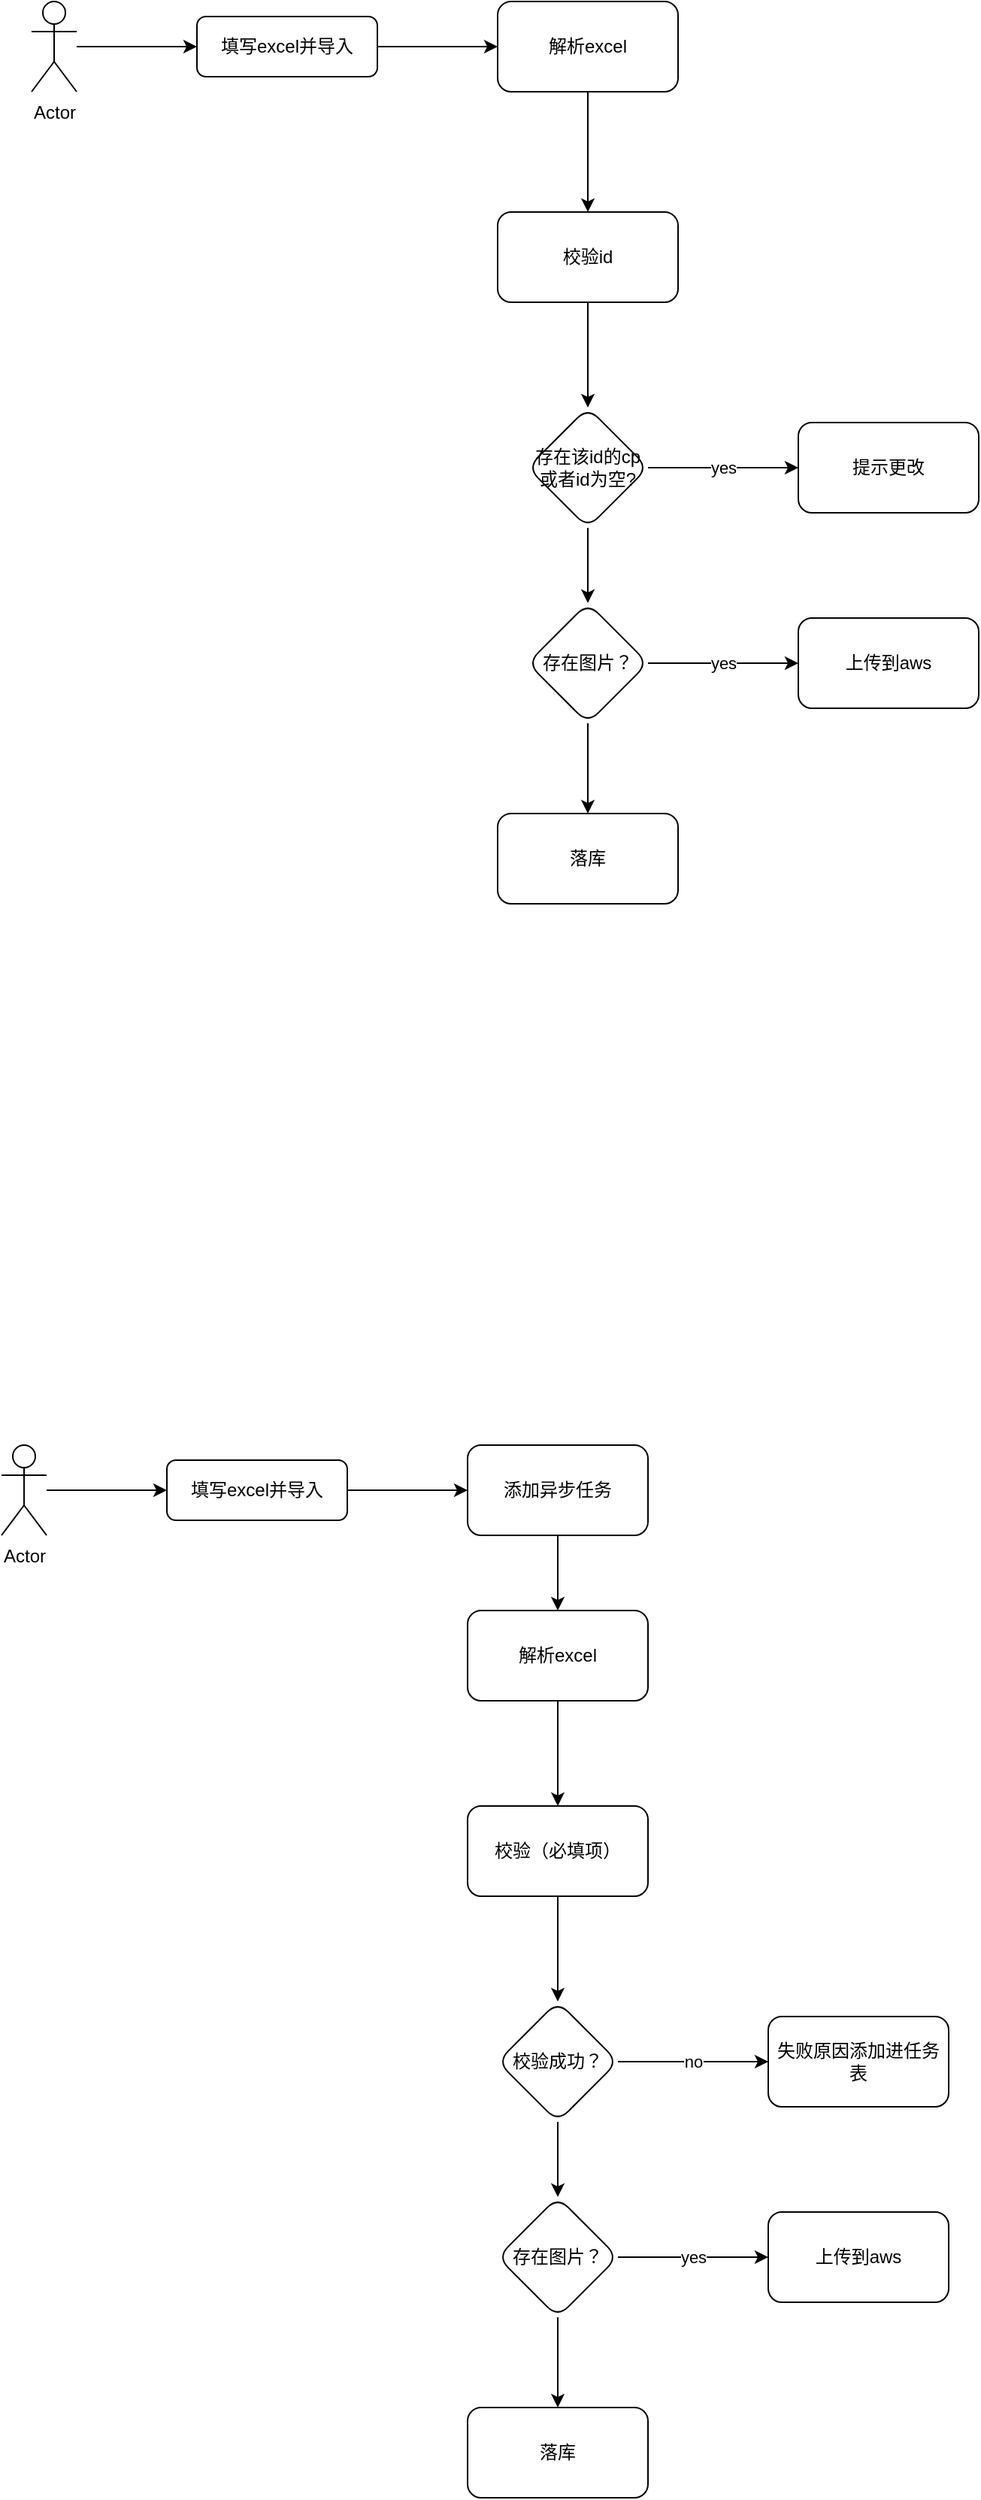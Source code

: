<mxfile version="20.2.4" type="github">
  <diagram id="C5RBs43oDa-KdzZeNtuy" name="Page-1">
    <mxGraphModel dx="1422" dy="762" grid="1" gridSize="10" guides="1" tooltips="1" connect="1" arrows="1" fold="1" page="1" pageScale="1" pageWidth="827" pageHeight="1169" math="0" shadow="0">
      <root>
        <mxCell id="WIyWlLk6GJQsqaUBKTNV-0" />
        <mxCell id="WIyWlLk6GJQsqaUBKTNV-1" parent="WIyWlLk6GJQsqaUBKTNV-0" />
        <mxCell id="h4UxrR37htb3M9ETU_Qf-5" value="" style="edgeStyle=orthogonalEdgeStyle;rounded=0;orthogonalLoop=1;jettySize=auto;html=1;" edge="1" parent="WIyWlLk6GJQsqaUBKTNV-1" source="h4UxrR37htb3M9ETU_Qf-0" target="h4UxrR37htb3M9ETU_Qf-4">
          <mxGeometry relative="1" as="geometry" />
        </mxCell>
        <mxCell id="h4UxrR37htb3M9ETU_Qf-0" value="Actor" style="shape=umlActor;verticalLabelPosition=bottom;verticalAlign=top;html=1;outlineConnect=0;" vertex="1" parent="WIyWlLk6GJQsqaUBKTNV-1">
          <mxGeometry x="110" y="610" width="30" height="60" as="geometry" />
        </mxCell>
        <mxCell id="h4UxrR37htb3M9ETU_Qf-7" value="" style="edgeStyle=orthogonalEdgeStyle;rounded=0;orthogonalLoop=1;jettySize=auto;html=1;" edge="1" parent="WIyWlLk6GJQsqaUBKTNV-1" source="h4UxrR37htb3M9ETU_Qf-4" target="h4UxrR37htb3M9ETU_Qf-6">
          <mxGeometry relative="1" as="geometry" />
        </mxCell>
        <mxCell id="h4UxrR37htb3M9ETU_Qf-4" value="填写excel并导入" style="rounded=1;whiteSpace=wrap;html=1;fontSize=12;glass=0;strokeWidth=1;shadow=0;" vertex="1" parent="WIyWlLk6GJQsqaUBKTNV-1">
          <mxGeometry x="220" y="620" width="120" height="40" as="geometry" />
        </mxCell>
        <mxCell id="h4UxrR37htb3M9ETU_Qf-9" value="" style="edgeStyle=orthogonalEdgeStyle;rounded=0;orthogonalLoop=1;jettySize=auto;html=1;" edge="1" parent="WIyWlLk6GJQsqaUBKTNV-1" source="h4UxrR37htb3M9ETU_Qf-6" target="h4UxrR37htb3M9ETU_Qf-8">
          <mxGeometry relative="1" as="geometry" />
        </mxCell>
        <mxCell id="h4UxrR37htb3M9ETU_Qf-6" value="解析excel" style="whiteSpace=wrap;html=1;rounded=1;glass=0;strokeWidth=1;shadow=0;" vertex="1" parent="WIyWlLk6GJQsqaUBKTNV-1">
          <mxGeometry x="420" y="610" width="120" height="60" as="geometry" />
        </mxCell>
        <mxCell id="h4UxrR37htb3M9ETU_Qf-11" value="" style="edgeStyle=orthogonalEdgeStyle;rounded=0;orthogonalLoop=1;jettySize=auto;html=1;" edge="1" parent="WIyWlLk6GJQsqaUBKTNV-1" source="h4UxrR37htb3M9ETU_Qf-8" target="h4UxrR37htb3M9ETU_Qf-10">
          <mxGeometry relative="1" as="geometry" />
        </mxCell>
        <mxCell id="h4UxrR37htb3M9ETU_Qf-8" value="校验id" style="whiteSpace=wrap;html=1;rounded=1;glass=0;strokeWidth=1;shadow=0;" vertex="1" parent="WIyWlLk6GJQsqaUBKTNV-1">
          <mxGeometry x="420" y="750" width="120" height="60" as="geometry" />
        </mxCell>
        <mxCell id="h4UxrR37htb3M9ETU_Qf-18" value="yes" style="edgeStyle=orthogonalEdgeStyle;rounded=0;orthogonalLoop=1;jettySize=auto;html=1;" edge="1" parent="WIyWlLk6GJQsqaUBKTNV-1" source="h4UxrR37htb3M9ETU_Qf-10" target="h4UxrR37htb3M9ETU_Qf-17">
          <mxGeometry relative="1" as="geometry" />
        </mxCell>
        <mxCell id="h4UxrR37htb3M9ETU_Qf-22" value="" style="edgeStyle=orthogonalEdgeStyle;rounded=0;orthogonalLoop=1;jettySize=auto;html=1;entryX=0.5;entryY=0;entryDx=0;entryDy=0;" edge="1" parent="WIyWlLk6GJQsqaUBKTNV-1" source="h4UxrR37htb3M9ETU_Qf-10" target="h4UxrR37htb3M9ETU_Qf-23">
          <mxGeometry relative="1" as="geometry">
            <mxPoint x="480" y="1050" as="targetPoint" />
          </mxGeometry>
        </mxCell>
        <mxCell id="h4UxrR37htb3M9ETU_Qf-10" value="存在该id的cp或者id为空?" style="rhombus;whiteSpace=wrap;html=1;rounded=1;glass=0;strokeWidth=1;shadow=0;" vertex="1" parent="WIyWlLk6GJQsqaUBKTNV-1">
          <mxGeometry x="440" y="880" width="80" height="80" as="geometry" />
        </mxCell>
        <mxCell id="h4UxrR37htb3M9ETU_Qf-17" value="提示更改" style="whiteSpace=wrap;html=1;rounded=1;glass=0;strokeWidth=1;shadow=0;" vertex="1" parent="WIyWlLk6GJQsqaUBKTNV-1">
          <mxGeometry x="620" y="890" width="120" height="60" as="geometry" />
        </mxCell>
        <mxCell id="h4UxrR37htb3M9ETU_Qf-26" value="yes" style="edgeStyle=orthogonalEdgeStyle;rounded=0;orthogonalLoop=1;jettySize=auto;html=1;" edge="1" parent="WIyWlLk6GJQsqaUBKTNV-1" source="h4UxrR37htb3M9ETU_Qf-23" target="h4UxrR37htb3M9ETU_Qf-25">
          <mxGeometry relative="1" as="geometry" />
        </mxCell>
        <mxCell id="h4UxrR37htb3M9ETU_Qf-28" value="" style="edgeStyle=orthogonalEdgeStyle;rounded=0;orthogonalLoop=1;jettySize=auto;html=1;" edge="1" parent="WIyWlLk6GJQsqaUBKTNV-1" source="h4UxrR37htb3M9ETU_Qf-23" target="h4UxrR37htb3M9ETU_Qf-27">
          <mxGeometry relative="1" as="geometry" />
        </mxCell>
        <mxCell id="h4UxrR37htb3M9ETU_Qf-23" value="存在图片？" style="rhombus;whiteSpace=wrap;html=1;rounded=1;glass=0;strokeWidth=1;shadow=0;" vertex="1" parent="WIyWlLk6GJQsqaUBKTNV-1">
          <mxGeometry x="440" y="1010" width="80" height="80" as="geometry" />
        </mxCell>
        <mxCell id="h4UxrR37htb3M9ETU_Qf-25" value="上传到aws" style="whiteSpace=wrap;html=1;rounded=1;glass=0;strokeWidth=1;shadow=0;" vertex="1" parent="WIyWlLk6GJQsqaUBKTNV-1">
          <mxGeometry x="620" y="1020" width="120" height="60" as="geometry" />
        </mxCell>
        <mxCell id="h4UxrR37htb3M9ETU_Qf-27" value="落库" style="whiteSpace=wrap;html=1;rounded=1;glass=0;strokeWidth=1;shadow=0;" vertex="1" parent="WIyWlLk6GJQsqaUBKTNV-1">
          <mxGeometry x="420" y="1150" width="120" height="60" as="geometry" />
        </mxCell>
        <mxCell id="h4UxrR37htb3M9ETU_Qf-29" value="" style="edgeStyle=orthogonalEdgeStyle;rounded=0;orthogonalLoop=1;jettySize=auto;html=1;" edge="1" parent="WIyWlLk6GJQsqaUBKTNV-1" source="h4UxrR37htb3M9ETU_Qf-30" target="h4UxrR37htb3M9ETU_Qf-32">
          <mxGeometry relative="1" as="geometry" />
        </mxCell>
        <mxCell id="h4UxrR37htb3M9ETU_Qf-30" value="Actor" style="shape=umlActor;verticalLabelPosition=bottom;verticalAlign=top;html=1;outlineConnect=0;" vertex="1" parent="WIyWlLk6GJQsqaUBKTNV-1">
          <mxGeometry x="90" y="1570" width="30" height="60" as="geometry" />
        </mxCell>
        <mxCell id="h4UxrR37htb3M9ETU_Qf-31" value="" style="edgeStyle=orthogonalEdgeStyle;rounded=0;orthogonalLoop=1;jettySize=auto;html=1;" edge="1" parent="WIyWlLk6GJQsqaUBKTNV-1" source="h4UxrR37htb3M9ETU_Qf-32" target="h4UxrR37htb3M9ETU_Qf-34">
          <mxGeometry relative="1" as="geometry" />
        </mxCell>
        <mxCell id="h4UxrR37htb3M9ETU_Qf-32" value="填写excel并导入" style="rounded=1;whiteSpace=wrap;html=1;fontSize=12;glass=0;strokeWidth=1;shadow=0;" vertex="1" parent="WIyWlLk6GJQsqaUBKTNV-1">
          <mxGeometry x="200" y="1580" width="120" height="40" as="geometry" />
        </mxCell>
        <mxCell id="h4UxrR37htb3M9ETU_Qf-49" value="" style="edgeStyle=orthogonalEdgeStyle;rounded=0;orthogonalLoop=1;jettySize=auto;html=1;" edge="1" parent="WIyWlLk6GJQsqaUBKTNV-1" source="h4UxrR37htb3M9ETU_Qf-34" target="h4UxrR37htb3M9ETU_Qf-47">
          <mxGeometry relative="1" as="geometry" />
        </mxCell>
        <mxCell id="h4UxrR37htb3M9ETU_Qf-34" value="添加异步任务" style="whiteSpace=wrap;html=1;rounded=1;glass=0;strokeWidth=1;shadow=0;" vertex="1" parent="WIyWlLk6GJQsqaUBKTNV-1">
          <mxGeometry x="400" y="1570" width="120" height="60" as="geometry" />
        </mxCell>
        <mxCell id="h4UxrR37htb3M9ETU_Qf-35" value="" style="edgeStyle=orthogonalEdgeStyle;rounded=0;orthogonalLoop=1;jettySize=auto;html=1;" edge="1" parent="WIyWlLk6GJQsqaUBKTNV-1" source="h4UxrR37htb3M9ETU_Qf-36" target="h4UxrR37htb3M9ETU_Qf-39">
          <mxGeometry relative="1" as="geometry" />
        </mxCell>
        <mxCell id="h4UxrR37htb3M9ETU_Qf-36" value="校验（必填项）" style="whiteSpace=wrap;html=1;rounded=1;glass=0;strokeWidth=1;shadow=0;" vertex="1" parent="WIyWlLk6GJQsqaUBKTNV-1">
          <mxGeometry x="400" y="1810" width="120" height="60" as="geometry" />
        </mxCell>
        <mxCell id="h4UxrR37htb3M9ETU_Qf-38" value="" style="edgeStyle=orthogonalEdgeStyle;rounded=0;orthogonalLoop=1;jettySize=auto;html=1;entryX=0.5;entryY=0;entryDx=0;entryDy=0;" edge="1" parent="WIyWlLk6GJQsqaUBKTNV-1" source="h4UxrR37htb3M9ETU_Qf-39" target="h4UxrR37htb3M9ETU_Qf-43">
          <mxGeometry relative="1" as="geometry">
            <mxPoint x="460" y="2110" as="targetPoint" />
          </mxGeometry>
        </mxCell>
        <mxCell id="h4UxrR37htb3M9ETU_Qf-46" value="no" style="edgeStyle=orthogonalEdgeStyle;rounded=0;orthogonalLoop=1;jettySize=auto;html=1;" edge="1" parent="WIyWlLk6GJQsqaUBKTNV-1" source="h4UxrR37htb3M9ETU_Qf-39" target="h4UxrR37htb3M9ETU_Qf-40">
          <mxGeometry relative="1" as="geometry" />
        </mxCell>
        <mxCell id="h4UxrR37htb3M9ETU_Qf-39" value="校验成功？" style="rhombus;whiteSpace=wrap;html=1;rounded=1;glass=0;strokeWidth=1;shadow=0;" vertex="1" parent="WIyWlLk6GJQsqaUBKTNV-1">
          <mxGeometry x="420" y="1940" width="80" height="80" as="geometry" />
        </mxCell>
        <mxCell id="h4UxrR37htb3M9ETU_Qf-40" value="失败原因添加进任务表" style="whiteSpace=wrap;html=1;rounded=1;glass=0;strokeWidth=1;shadow=0;" vertex="1" parent="WIyWlLk6GJQsqaUBKTNV-1">
          <mxGeometry x="600" y="1950" width="120" height="60" as="geometry" />
        </mxCell>
        <mxCell id="h4UxrR37htb3M9ETU_Qf-41" value="yes" style="edgeStyle=orthogonalEdgeStyle;rounded=0;orthogonalLoop=1;jettySize=auto;html=1;" edge="1" parent="WIyWlLk6GJQsqaUBKTNV-1" source="h4UxrR37htb3M9ETU_Qf-43" target="h4UxrR37htb3M9ETU_Qf-44">
          <mxGeometry relative="1" as="geometry" />
        </mxCell>
        <mxCell id="h4UxrR37htb3M9ETU_Qf-42" value="" style="edgeStyle=orthogonalEdgeStyle;rounded=0;orthogonalLoop=1;jettySize=auto;html=1;" edge="1" parent="WIyWlLk6GJQsqaUBKTNV-1" source="h4UxrR37htb3M9ETU_Qf-43" target="h4UxrR37htb3M9ETU_Qf-45">
          <mxGeometry relative="1" as="geometry" />
        </mxCell>
        <mxCell id="h4UxrR37htb3M9ETU_Qf-43" value="存在图片？" style="rhombus;whiteSpace=wrap;html=1;rounded=1;glass=0;strokeWidth=1;shadow=0;" vertex="1" parent="WIyWlLk6GJQsqaUBKTNV-1">
          <mxGeometry x="420" y="2070" width="80" height="80" as="geometry" />
        </mxCell>
        <mxCell id="h4UxrR37htb3M9ETU_Qf-44" value="上传到aws" style="whiteSpace=wrap;html=1;rounded=1;glass=0;strokeWidth=1;shadow=0;" vertex="1" parent="WIyWlLk6GJQsqaUBKTNV-1">
          <mxGeometry x="600" y="2080" width="120" height="60" as="geometry" />
        </mxCell>
        <mxCell id="h4UxrR37htb3M9ETU_Qf-45" value="落库" style="whiteSpace=wrap;html=1;rounded=1;glass=0;strokeWidth=1;shadow=0;" vertex="1" parent="WIyWlLk6GJQsqaUBKTNV-1">
          <mxGeometry x="400" y="2210" width="120" height="60" as="geometry" />
        </mxCell>
        <mxCell id="h4UxrR37htb3M9ETU_Qf-50" value="" style="edgeStyle=orthogonalEdgeStyle;rounded=0;orthogonalLoop=1;jettySize=auto;html=1;" edge="1" parent="WIyWlLk6GJQsqaUBKTNV-1" source="h4UxrR37htb3M9ETU_Qf-47" target="h4UxrR37htb3M9ETU_Qf-36">
          <mxGeometry relative="1" as="geometry" />
        </mxCell>
        <mxCell id="h4UxrR37htb3M9ETU_Qf-47" value="解析excel" style="whiteSpace=wrap;html=1;rounded=1;glass=0;strokeWidth=1;shadow=0;" vertex="1" parent="WIyWlLk6GJQsqaUBKTNV-1">
          <mxGeometry x="400" y="1680" width="120" height="60" as="geometry" />
        </mxCell>
      </root>
    </mxGraphModel>
  </diagram>
</mxfile>
